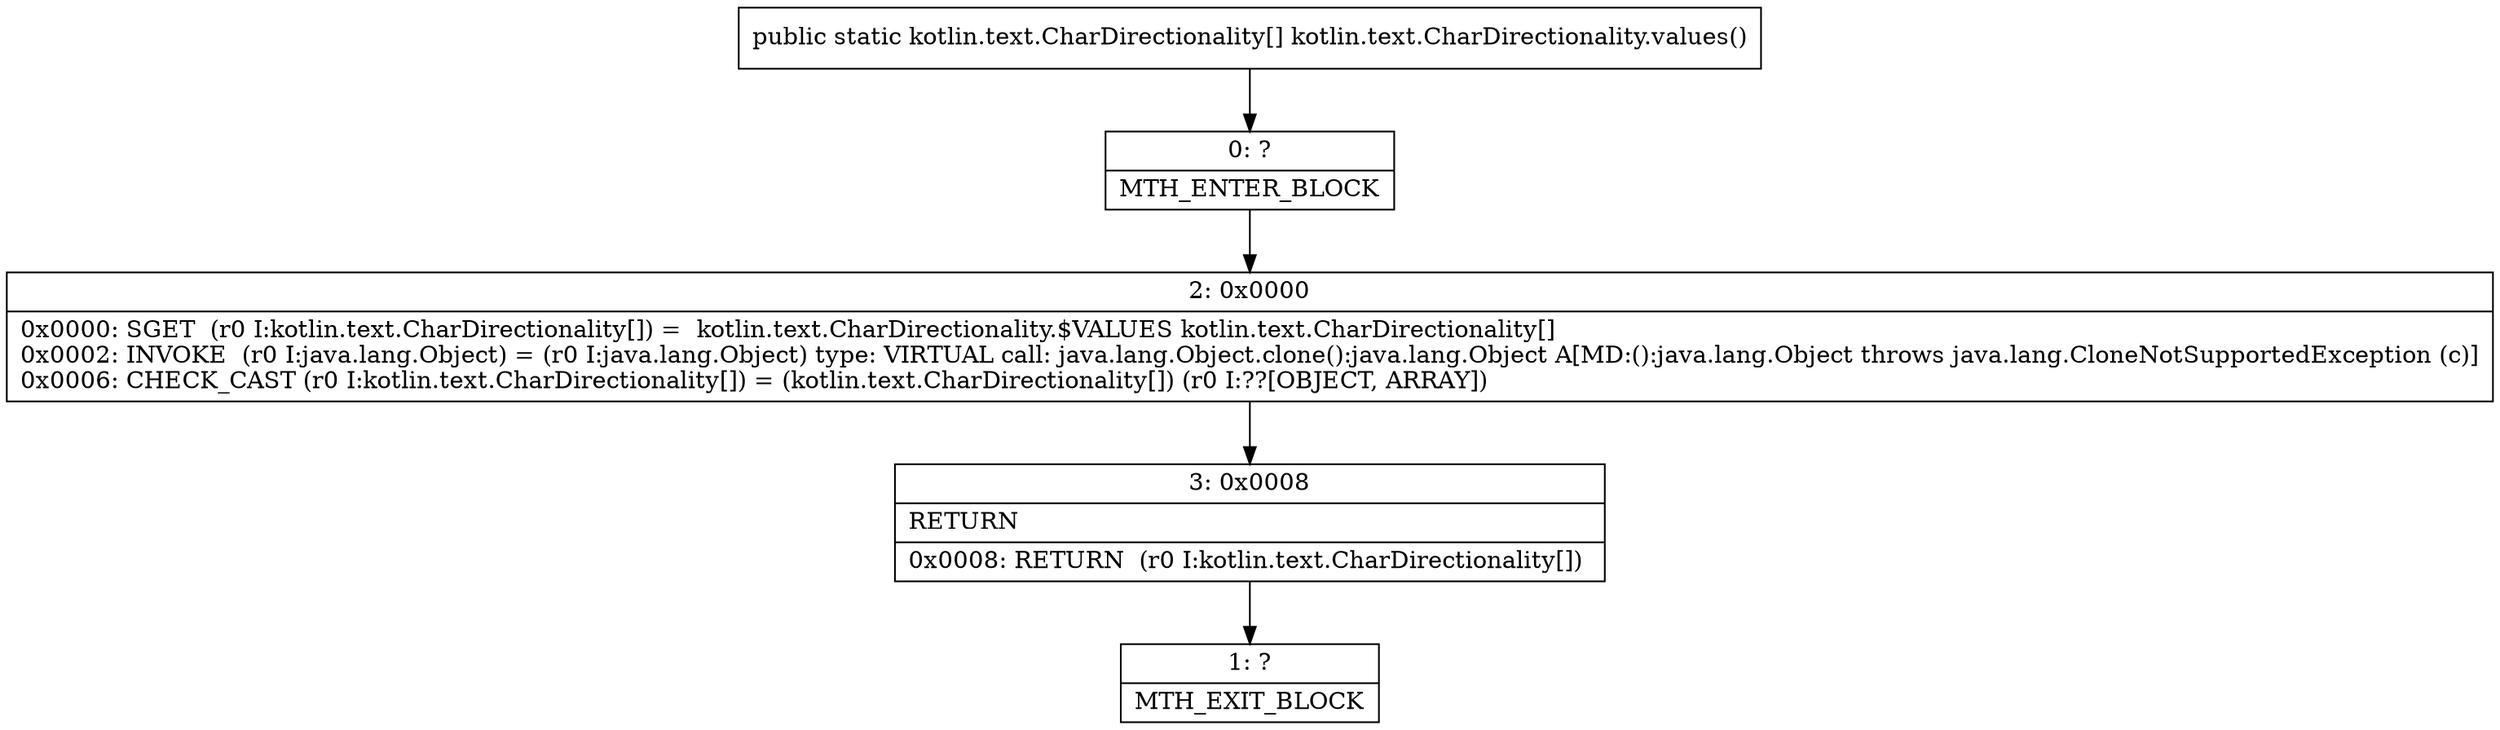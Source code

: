 digraph "CFG forkotlin.text.CharDirectionality.values()[Lkotlin\/text\/CharDirectionality;" {
Node_0 [shape=record,label="{0\:\ ?|MTH_ENTER_BLOCK\l}"];
Node_2 [shape=record,label="{2\:\ 0x0000|0x0000: SGET  (r0 I:kotlin.text.CharDirectionality[]) =  kotlin.text.CharDirectionality.$VALUES kotlin.text.CharDirectionality[] \l0x0002: INVOKE  (r0 I:java.lang.Object) = (r0 I:java.lang.Object) type: VIRTUAL call: java.lang.Object.clone():java.lang.Object A[MD:():java.lang.Object throws java.lang.CloneNotSupportedException (c)]\l0x0006: CHECK_CAST (r0 I:kotlin.text.CharDirectionality[]) = (kotlin.text.CharDirectionality[]) (r0 I:??[OBJECT, ARRAY]) \l}"];
Node_3 [shape=record,label="{3\:\ 0x0008|RETURN\l|0x0008: RETURN  (r0 I:kotlin.text.CharDirectionality[]) \l}"];
Node_1 [shape=record,label="{1\:\ ?|MTH_EXIT_BLOCK\l}"];
MethodNode[shape=record,label="{public static kotlin.text.CharDirectionality[] kotlin.text.CharDirectionality.values() }"];
MethodNode -> Node_0;Node_0 -> Node_2;
Node_2 -> Node_3;
Node_3 -> Node_1;
}

